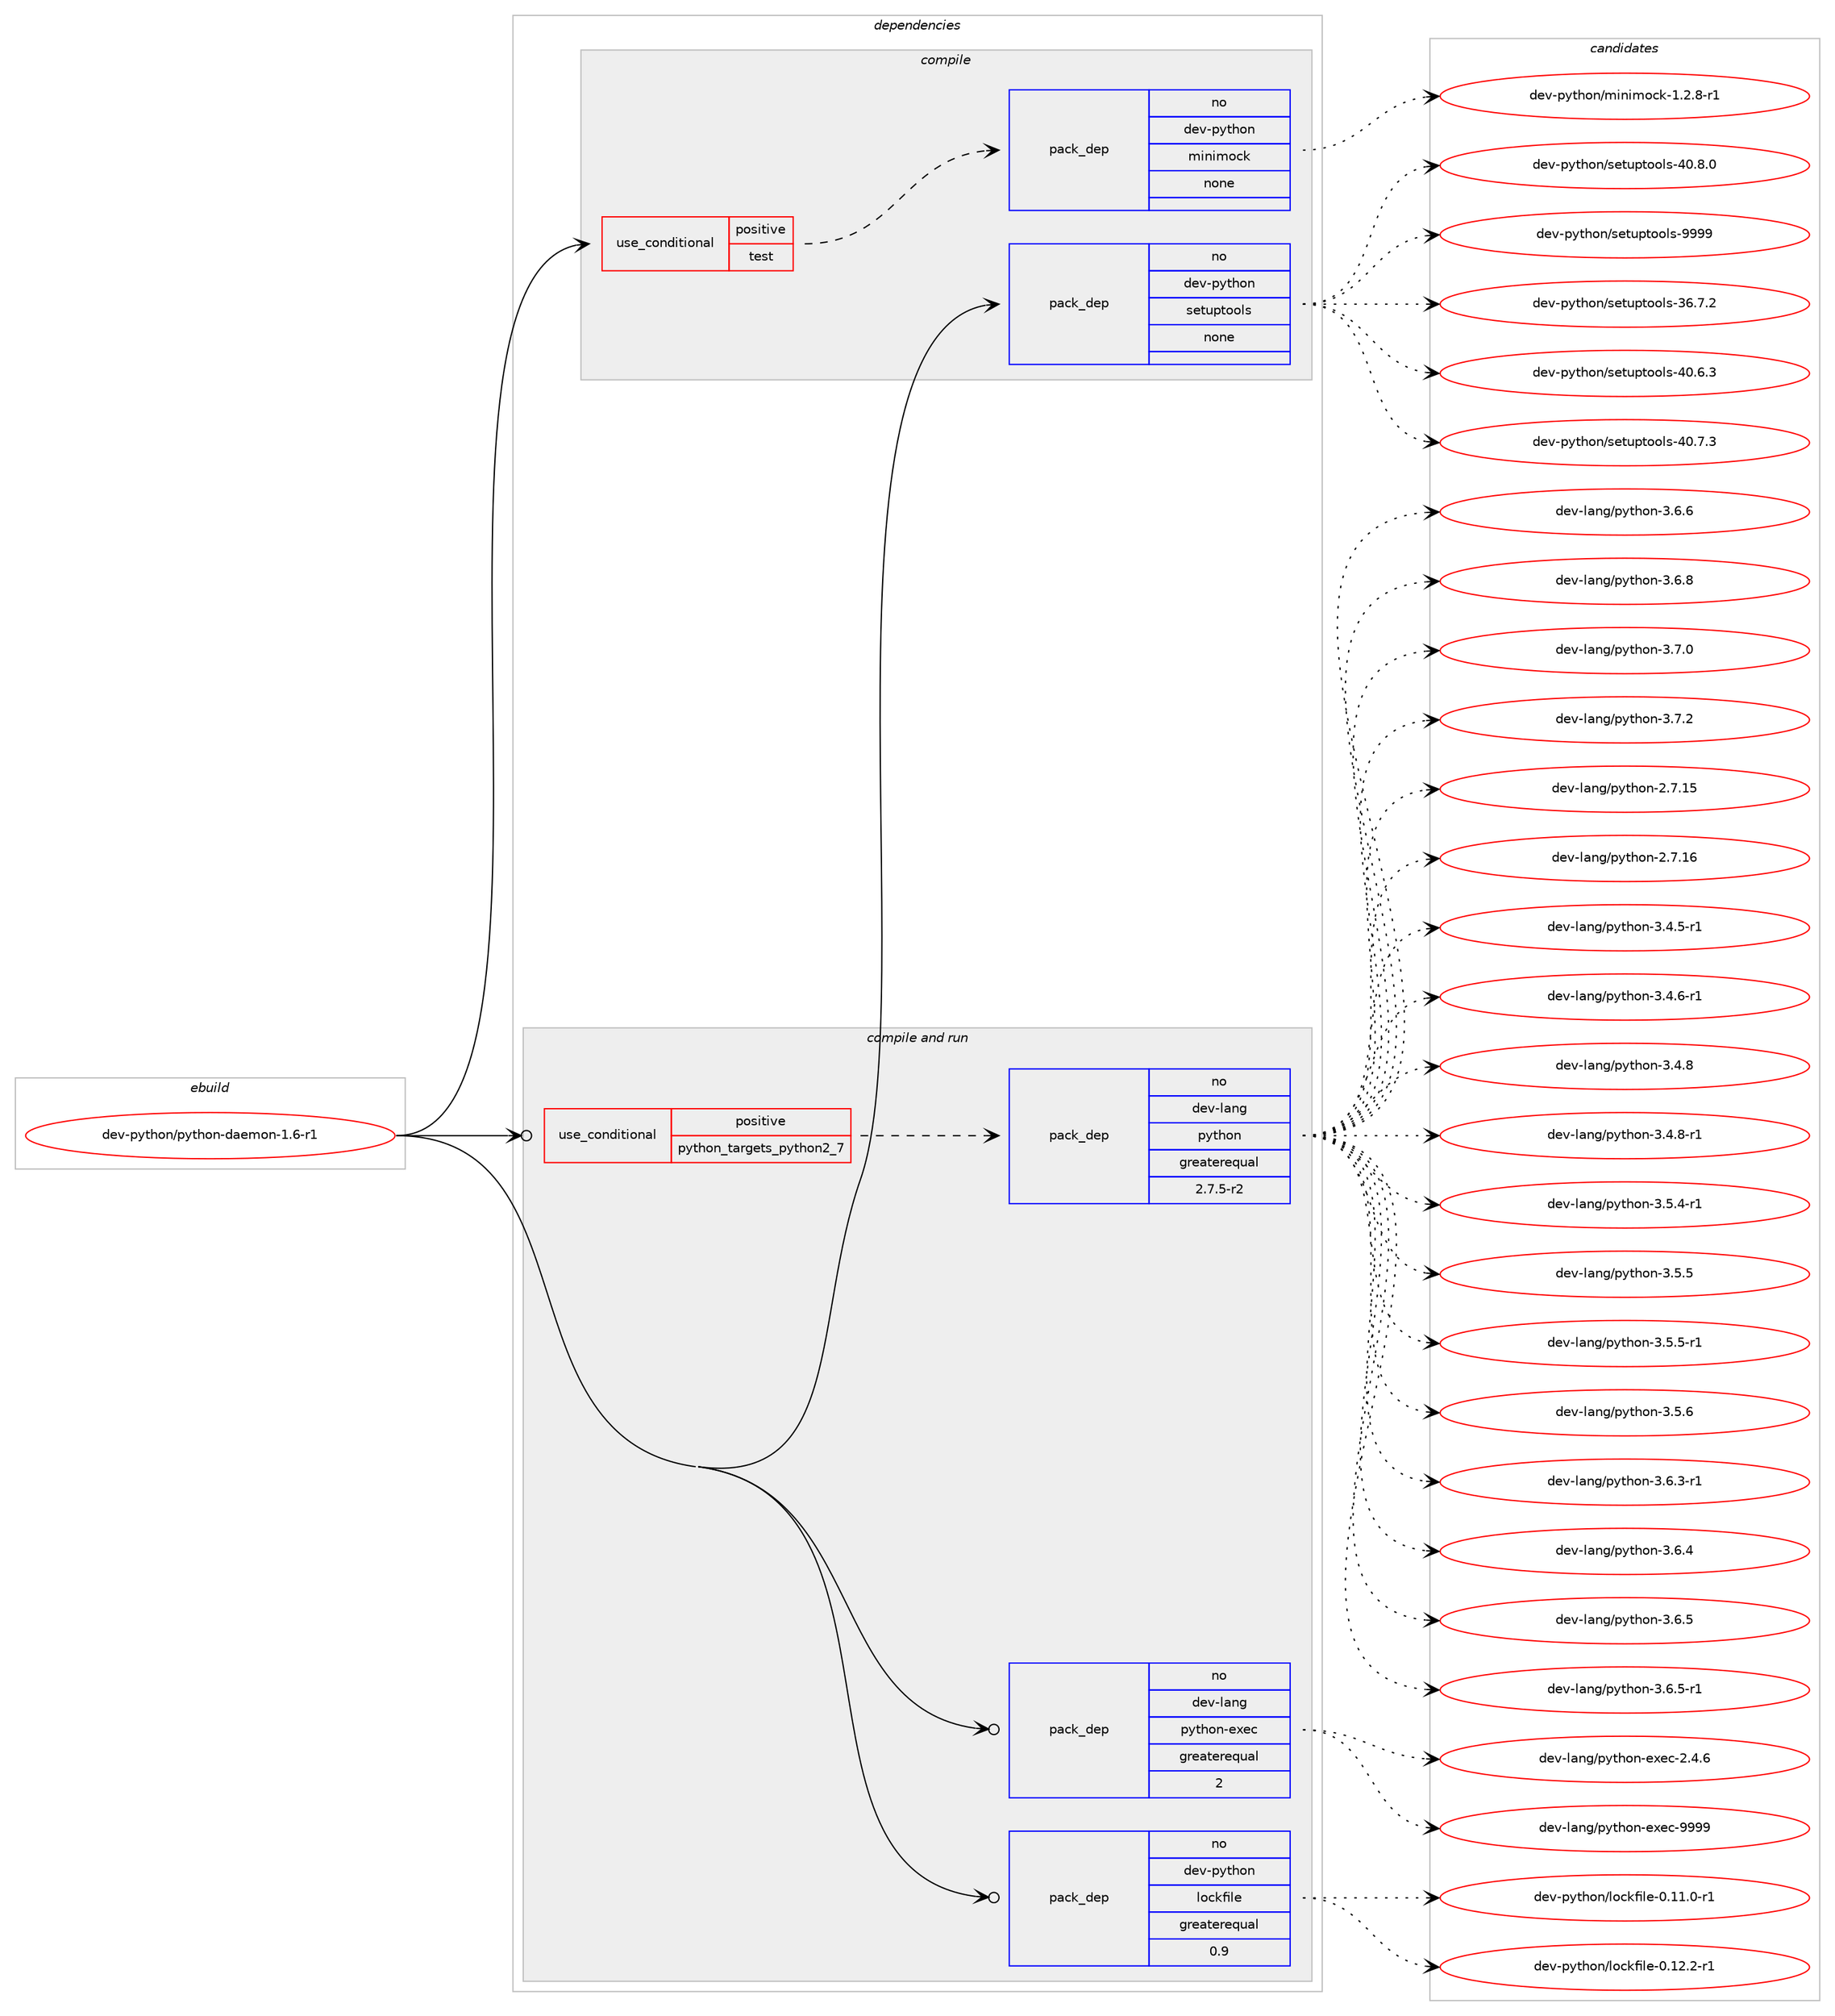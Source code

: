 digraph prolog {

# *************
# Graph options
# *************

newrank=true;
concentrate=true;
compound=true;
graph [rankdir=LR,fontname=Helvetica,fontsize=10,ranksep=1.5];#, ranksep=2.5, nodesep=0.2];
edge  [arrowhead=vee];
node  [fontname=Helvetica,fontsize=10];

# **********
# The ebuild
# **********

subgraph cluster_leftcol {
color=gray;
rank=same;
label=<<i>ebuild</i>>;
id [label="dev-python/python-daemon-1.6-r1", color=red, width=4, href="../dev-python/python-daemon-1.6-r1.svg"];
}

# ****************
# The dependencies
# ****************

subgraph cluster_midcol {
color=gray;
label=<<i>dependencies</i>>;
subgraph cluster_compile {
fillcolor="#eeeeee";
style=filled;
label=<<i>compile</i>>;
subgraph cond382467 {
dependency1434376 [label=<<TABLE BORDER="0" CELLBORDER="1" CELLSPACING="0" CELLPADDING="4"><TR><TD ROWSPAN="3" CELLPADDING="10">use_conditional</TD></TR><TR><TD>positive</TD></TR><TR><TD>test</TD></TR></TABLE>>, shape=none, color=red];
subgraph pack1028556 {
dependency1434377 [label=<<TABLE BORDER="0" CELLBORDER="1" CELLSPACING="0" CELLPADDING="4" WIDTH="220"><TR><TD ROWSPAN="6" CELLPADDING="30">pack_dep</TD></TR><TR><TD WIDTH="110">no</TD></TR><TR><TD>dev-python</TD></TR><TR><TD>minimock</TD></TR><TR><TD>none</TD></TR><TR><TD></TD></TR></TABLE>>, shape=none, color=blue];
}
dependency1434376:e -> dependency1434377:w [weight=20,style="dashed",arrowhead="vee"];
}
id:e -> dependency1434376:w [weight=20,style="solid",arrowhead="vee"];
subgraph pack1028557 {
dependency1434378 [label=<<TABLE BORDER="0" CELLBORDER="1" CELLSPACING="0" CELLPADDING="4" WIDTH="220"><TR><TD ROWSPAN="6" CELLPADDING="30">pack_dep</TD></TR><TR><TD WIDTH="110">no</TD></TR><TR><TD>dev-python</TD></TR><TR><TD>setuptools</TD></TR><TR><TD>none</TD></TR><TR><TD></TD></TR></TABLE>>, shape=none, color=blue];
}
id:e -> dependency1434378:w [weight=20,style="solid",arrowhead="vee"];
}
subgraph cluster_compileandrun {
fillcolor="#eeeeee";
style=filled;
label=<<i>compile and run</i>>;
subgraph cond382468 {
dependency1434379 [label=<<TABLE BORDER="0" CELLBORDER="1" CELLSPACING="0" CELLPADDING="4"><TR><TD ROWSPAN="3" CELLPADDING="10">use_conditional</TD></TR><TR><TD>positive</TD></TR><TR><TD>python_targets_python2_7</TD></TR></TABLE>>, shape=none, color=red];
subgraph pack1028558 {
dependency1434380 [label=<<TABLE BORDER="0" CELLBORDER="1" CELLSPACING="0" CELLPADDING="4" WIDTH="220"><TR><TD ROWSPAN="6" CELLPADDING="30">pack_dep</TD></TR><TR><TD WIDTH="110">no</TD></TR><TR><TD>dev-lang</TD></TR><TR><TD>python</TD></TR><TR><TD>greaterequal</TD></TR><TR><TD>2.7.5-r2</TD></TR></TABLE>>, shape=none, color=blue];
}
dependency1434379:e -> dependency1434380:w [weight=20,style="dashed",arrowhead="vee"];
}
id:e -> dependency1434379:w [weight=20,style="solid",arrowhead="odotvee"];
subgraph pack1028559 {
dependency1434381 [label=<<TABLE BORDER="0" CELLBORDER="1" CELLSPACING="0" CELLPADDING="4" WIDTH="220"><TR><TD ROWSPAN="6" CELLPADDING="30">pack_dep</TD></TR><TR><TD WIDTH="110">no</TD></TR><TR><TD>dev-lang</TD></TR><TR><TD>python-exec</TD></TR><TR><TD>greaterequal</TD></TR><TR><TD>2</TD></TR></TABLE>>, shape=none, color=blue];
}
id:e -> dependency1434381:w [weight=20,style="solid",arrowhead="odotvee"];
subgraph pack1028560 {
dependency1434382 [label=<<TABLE BORDER="0" CELLBORDER="1" CELLSPACING="0" CELLPADDING="4" WIDTH="220"><TR><TD ROWSPAN="6" CELLPADDING="30">pack_dep</TD></TR><TR><TD WIDTH="110">no</TD></TR><TR><TD>dev-python</TD></TR><TR><TD>lockfile</TD></TR><TR><TD>greaterequal</TD></TR><TR><TD>0.9</TD></TR></TABLE>>, shape=none, color=blue];
}
id:e -> dependency1434382:w [weight=20,style="solid",arrowhead="odotvee"];
}
subgraph cluster_run {
fillcolor="#eeeeee";
style=filled;
label=<<i>run</i>>;
}
}

# **************
# The candidates
# **************

subgraph cluster_choices {
rank=same;
color=gray;
label=<<i>candidates</i>>;

subgraph choice1028556 {
color=black;
nodesep=1;
choice1001011184511212111610411111047109105110105109111991074549465046564511449 [label="dev-python/minimock-1.2.8-r1", color=red, width=4,href="../dev-python/minimock-1.2.8-r1.svg"];
dependency1434377:e -> choice1001011184511212111610411111047109105110105109111991074549465046564511449:w [style=dotted,weight="100"];
}
subgraph choice1028557 {
color=black;
nodesep=1;
choice100101118451121211161041111104711510111611711211611111110811545515446554650 [label="dev-python/setuptools-36.7.2", color=red, width=4,href="../dev-python/setuptools-36.7.2.svg"];
choice100101118451121211161041111104711510111611711211611111110811545524846544651 [label="dev-python/setuptools-40.6.3", color=red, width=4,href="../dev-python/setuptools-40.6.3.svg"];
choice100101118451121211161041111104711510111611711211611111110811545524846554651 [label="dev-python/setuptools-40.7.3", color=red, width=4,href="../dev-python/setuptools-40.7.3.svg"];
choice100101118451121211161041111104711510111611711211611111110811545524846564648 [label="dev-python/setuptools-40.8.0", color=red, width=4,href="../dev-python/setuptools-40.8.0.svg"];
choice10010111845112121116104111110471151011161171121161111111081154557575757 [label="dev-python/setuptools-9999", color=red, width=4,href="../dev-python/setuptools-9999.svg"];
dependency1434378:e -> choice100101118451121211161041111104711510111611711211611111110811545515446554650:w [style=dotted,weight="100"];
dependency1434378:e -> choice100101118451121211161041111104711510111611711211611111110811545524846544651:w [style=dotted,weight="100"];
dependency1434378:e -> choice100101118451121211161041111104711510111611711211611111110811545524846554651:w [style=dotted,weight="100"];
dependency1434378:e -> choice100101118451121211161041111104711510111611711211611111110811545524846564648:w [style=dotted,weight="100"];
dependency1434378:e -> choice10010111845112121116104111110471151011161171121161111111081154557575757:w [style=dotted,weight="100"];
}
subgraph choice1028558 {
color=black;
nodesep=1;
choice10010111845108971101034711212111610411111045504655464953 [label="dev-lang/python-2.7.15", color=red, width=4,href="../dev-lang/python-2.7.15.svg"];
choice10010111845108971101034711212111610411111045504655464954 [label="dev-lang/python-2.7.16", color=red, width=4,href="../dev-lang/python-2.7.16.svg"];
choice1001011184510897110103471121211161041111104551465246534511449 [label="dev-lang/python-3.4.5-r1", color=red, width=4,href="../dev-lang/python-3.4.5-r1.svg"];
choice1001011184510897110103471121211161041111104551465246544511449 [label="dev-lang/python-3.4.6-r1", color=red, width=4,href="../dev-lang/python-3.4.6-r1.svg"];
choice100101118451089711010347112121116104111110455146524656 [label="dev-lang/python-3.4.8", color=red, width=4,href="../dev-lang/python-3.4.8.svg"];
choice1001011184510897110103471121211161041111104551465246564511449 [label="dev-lang/python-3.4.8-r1", color=red, width=4,href="../dev-lang/python-3.4.8-r1.svg"];
choice1001011184510897110103471121211161041111104551465346524511449 [label="dev-lang/python-3.5.4-r1", color=red, width=4,href="../dev-lang/python-3.5.4-r1.svg"];
choice100101118451089711010347112121116104111110455146534653 [label="dev-lang/python-3.5.5", color=red, width=4,href="../dev-lang/python-3.5.5.svg"];
choice1001011184510897110103471121211161041111104551465346534511449 [label="dev-lang/python-3.5.5-r1", color=red, width=4,href="../dev-lang/python-3.5.5-r1.svg"];
choice100101118451089711010347112121116104111110455146534654 [label="dev-lang/python-3.5.6", color=red, width=4,href="../dev-lang/python-3.5.6.svg"];
choice1001011184510897110103471121211161041111104551465446514511449 [label="dev-lang/python-3.6.3-r1", color=red, width=4,href="../dev-lang/python-3.6.3-r1.svg"];
choice100101118451089711010347112121116104111110455146544652 [label="dev-lang/python-3.6.4", color=red, width=4,href="../dev-lang/python-3.6.4.svg"];
choice100101118451089711010347112121116104111110455146544653 [label="dev-lang/python-3.6.5", color=red, width=4,href="../dev-lang/python-3.6.5.svg"];
choice1001011184510897110103471121211161041111104551465446534511449 [label="dev-lang/python-3.6.5-r1", color=red, width=4,href="../dev-lang/python-3.6.5-r1.svg"];
choice100101118451089711010347112121116104111110455146544654 [label="dev-lang/python-3.6.6", color=red, width=4,href="../dev-lang/python-3.6.6.svg"];
choice100101118451089711010347112121116104111110455146544656 [label="dev-lang/python-3.6.8", color=red, width=4,href="../dev-lang/python-3.6.8.svg"];
choice100101118451089711010347112121116104111110455146554648 [label="dev-lang/python-3.7.0", color=red, width=4,href="../dev-lang/python-3.7.0.svg"];
choice100101118451089711010347112121116104111110455146554650 [label="dev-lang/python-3.7.2", color=red, width=4,href="../dev-lang/python-3.7.2.svg"];
dependency1434380:e -> choice10010111845108971101034711212111610411111045504655464953:w [style=dotted,weight="100"];
dependency1434380:e -> choice10010111845108971101034711212111610411111045504655464954:w [style=dotted,weight="100"];
dependency1434380:e -> choice1001011184510897110103471121211161041111104551465246534511449:w [style=dotted,weight="100"];
dependency1434380:e -> choice1001011184510897110103471121211161041111104551465246544511449:w [style=dotted,weight="100"];
dependency1434380:e -> choice100101118451089711010347112121116104111110455146524656:w [style=dotted,weight="100"];
dependency1434380:e -> choice1001011184510897110103471121211161041111104551465246564511449:w [style=dotted,weight="100"];
dependency1434380:e -> choice1001011184510897110103471121211161041111104551465346524511449:w [style=dotted,weight="100"];
dependency1434380:e -> choice100101118451089711010347112121116104111110455146534653:w [style=dotted,weight="100"];
dependency1434380:e -> choice1001011184510897110103471121211161041111104551465346534511449:w [style=dotted,weight="100"];
dependency1434380:e -> choice100101118451089711010347112121116104111110455146534654:w [style=dotted,weight="100"];
dependency1434380:e -> choice1001011184510897110103471121211161041111104551465446514511449:w [style=dotted,weight="100"];
dependency1434380:e -> choice100101118451089711010347112121116104111110455146544652:w [style=dotted,weight="100"];
dependency1434380:e -> choice100101118451089711010347112121116104111110455146544653:w [style=dotted,weight="100"];
dependency1434380:e -> choice1001011184510897110103471121211161041111104551465446534511449:w [style=dotted,weight="100"];
dependency1434380:e -> choice100101118451089711010347112121116104111110455146544654:w [style=dotted,weight="100"];
dependency1434380:e -> choice100101118451089711010347112121116104111110455146544656:w [style=dotted,weight="100"];
dependency1434380:e -> choice100101118451089711010347112121116104111110455146554648:w [style=dotted,weight="100"];
dependency1434380:e -> choice100101118451089711010347112121116104111110455146554650:w [style=dotted,weight="100"];
}
subgraph choice1028559 {
color=black;
nodesep=1;
choice1001011184510897110103471121211161041111104510112010199455046524654 [label="dev-lang/python-exec-2.4.6", color=red, width=4,href="../dev-lang/python-exec-2.4.6.svg"];
choice10010111845108971101034711212111610411111045101120101994557575757 [label="dev-lang/python-exec-9999", color=red, width=4,href="../dev-lang/python-exec-9999.svg"];
dependency1434381:e -> choice1001011184510897110103471121211161041111104510112010199455046524654:w [style=dotted,weight="100"];
dependency1434381:e -> choice10010111845108971101034711212111610411111045101120101994557575757:w [style=dotted,weight="100"];
}
subgraph choice1028560 {
color=black;
nodesep=1;
choice100101118451121211161041111104710811199107102105108101454846494946484511449 [label="dev-python/lockfile-0.11.0-r1", color=red, width=4,href="../dev-python/lockfile-0.11.0-r1.svg"];
choice100101118451121211161041111104710811199107102105108101454846495046504511449 [label="dev-python/lockfile-0.12.2-r1", color=red, width=4,href="../dev-python/lockfile-0.12.2-r1.svg"];
dependency1434382:e -> choice100101118451121211161041111104710811199107102105108101454846494946484511449:w [style=dotted,weight="100"];
dependency1434382:e -> choice100101118451121211161041111104710811199107102105108101454846495046504511449:w [style=dotted,weight="100"];
}
}

}

